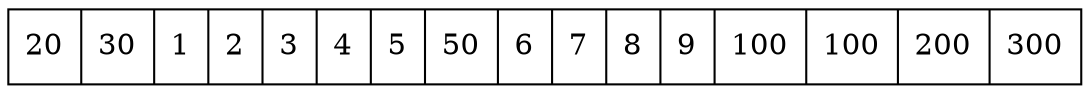 digraph G{ node [shape = record ];
 rankdir=LR;X[label="{ 20|30|1|2|3|4|5|50|6|7|8|9|100|100|200|300}"]}
